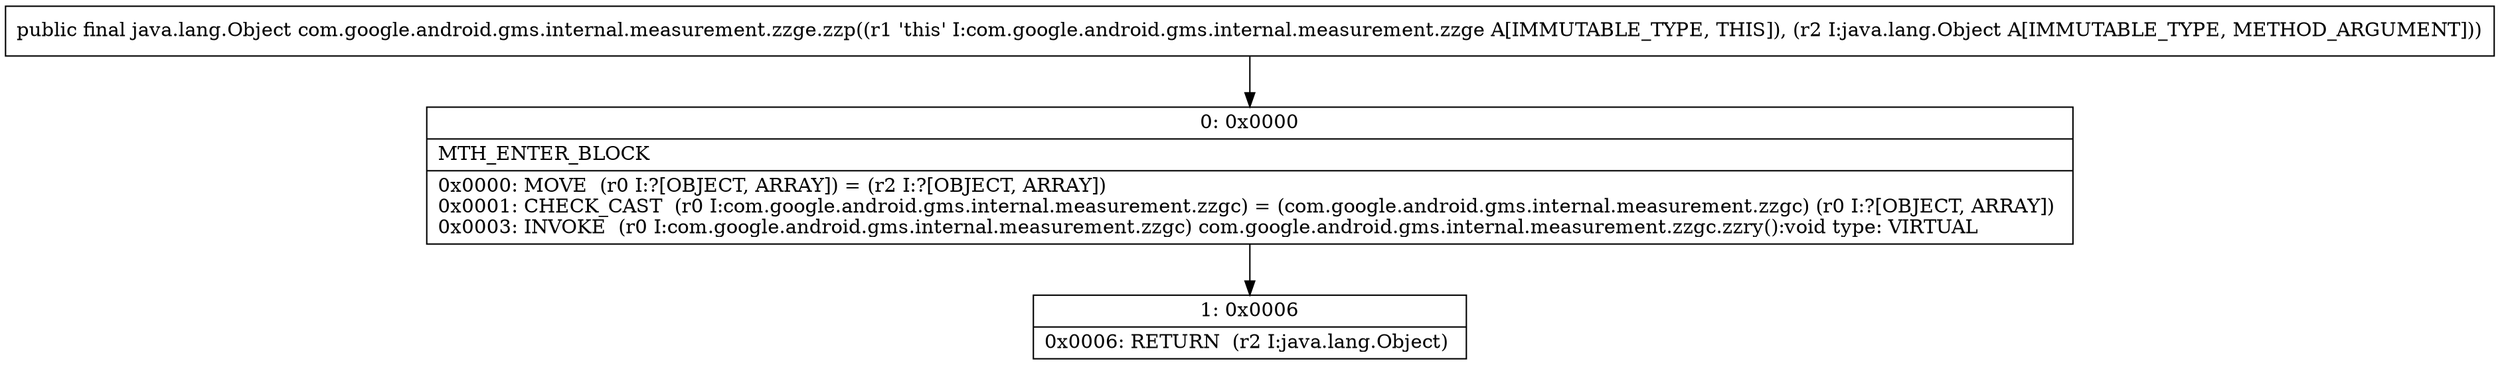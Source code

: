 digraph "CFG forcom.google.android.gms.internal.measurement.zzge.zzp(Ljava\/lang\/Object;)Ljava\/lang\/Object;" {
Node_0 [shape=record,label="{0\:\ 0x0000|MTH_ENTER_BLOCK\l|0x0000: MOVE  (r0 I:?[OBJECT, ARRAY]) = (r2 I:?[OBJECT, ARRAY]) \l0x0001: CHECK_CAST  (r0 I:com.google.android.gms.internal.measurement.zzgc) = (com.google.android.gms.internal.measurement.zzgc) (r0 I:?[OBJECT, ARRAY]) \l0x0003: INVOKE  (r0 I:com.google.android.gms.internal.measurement.zzgc) com.google.android.gms.internal.measurement.zzgc.zzry():void type: VIRTUAL \l}"];
Node_1 [shape=record,label="{1\:\ 0x0006|0x0006: RETURN  (r2 I:java.lang.Object) \l}"];
MethodNode[shape=record,label="{public final java.lang.Object com.google.android.gms.internal.measurement.zzge.zzp((r1 'this' I:com.google.android.gms.internal.measurement.zzge A[IMMUTABLE_TYPE, THIS]), (r2 I:java.lang.Object A[IMMUTABLE_TYPE, METHOD_ARGUMENT])) }"];
MethodNode -> Node_0;
Node_0 -> Node_1;
}

